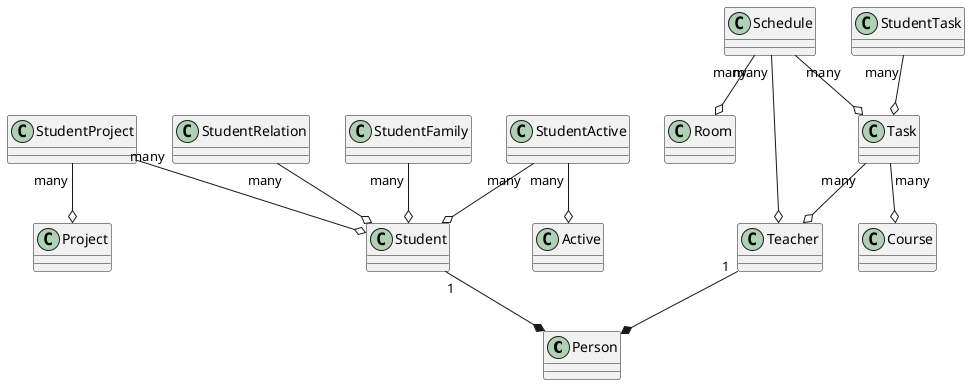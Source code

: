 @startuml
'https://plantuml.com/class-diagram

class Person
class Student
class Teacher
class Course
class Task
class Schedule
class Room
class StudentTask
class Project
class StudentProject
class StudentFamily
class StudentRelation
class Active
class StudentActive

Student "1" --* Person
Teacher "1" --* Person
Task "many" --o Course
Task "many" --o Teacher
StudentTask "many"  --o Task
Schedule "many" --o Teacher
Schedule  "many" --o Room
Schedule "many"  --o Task
StudentProject "many"  --o Project
StudentProject  "many" --o Student
StudentFamily  "many" --o Student
StudentRelation "many"  --o Student
StudentActive  "many" --o Student
StudentActive  "many" --o Active


@enduml